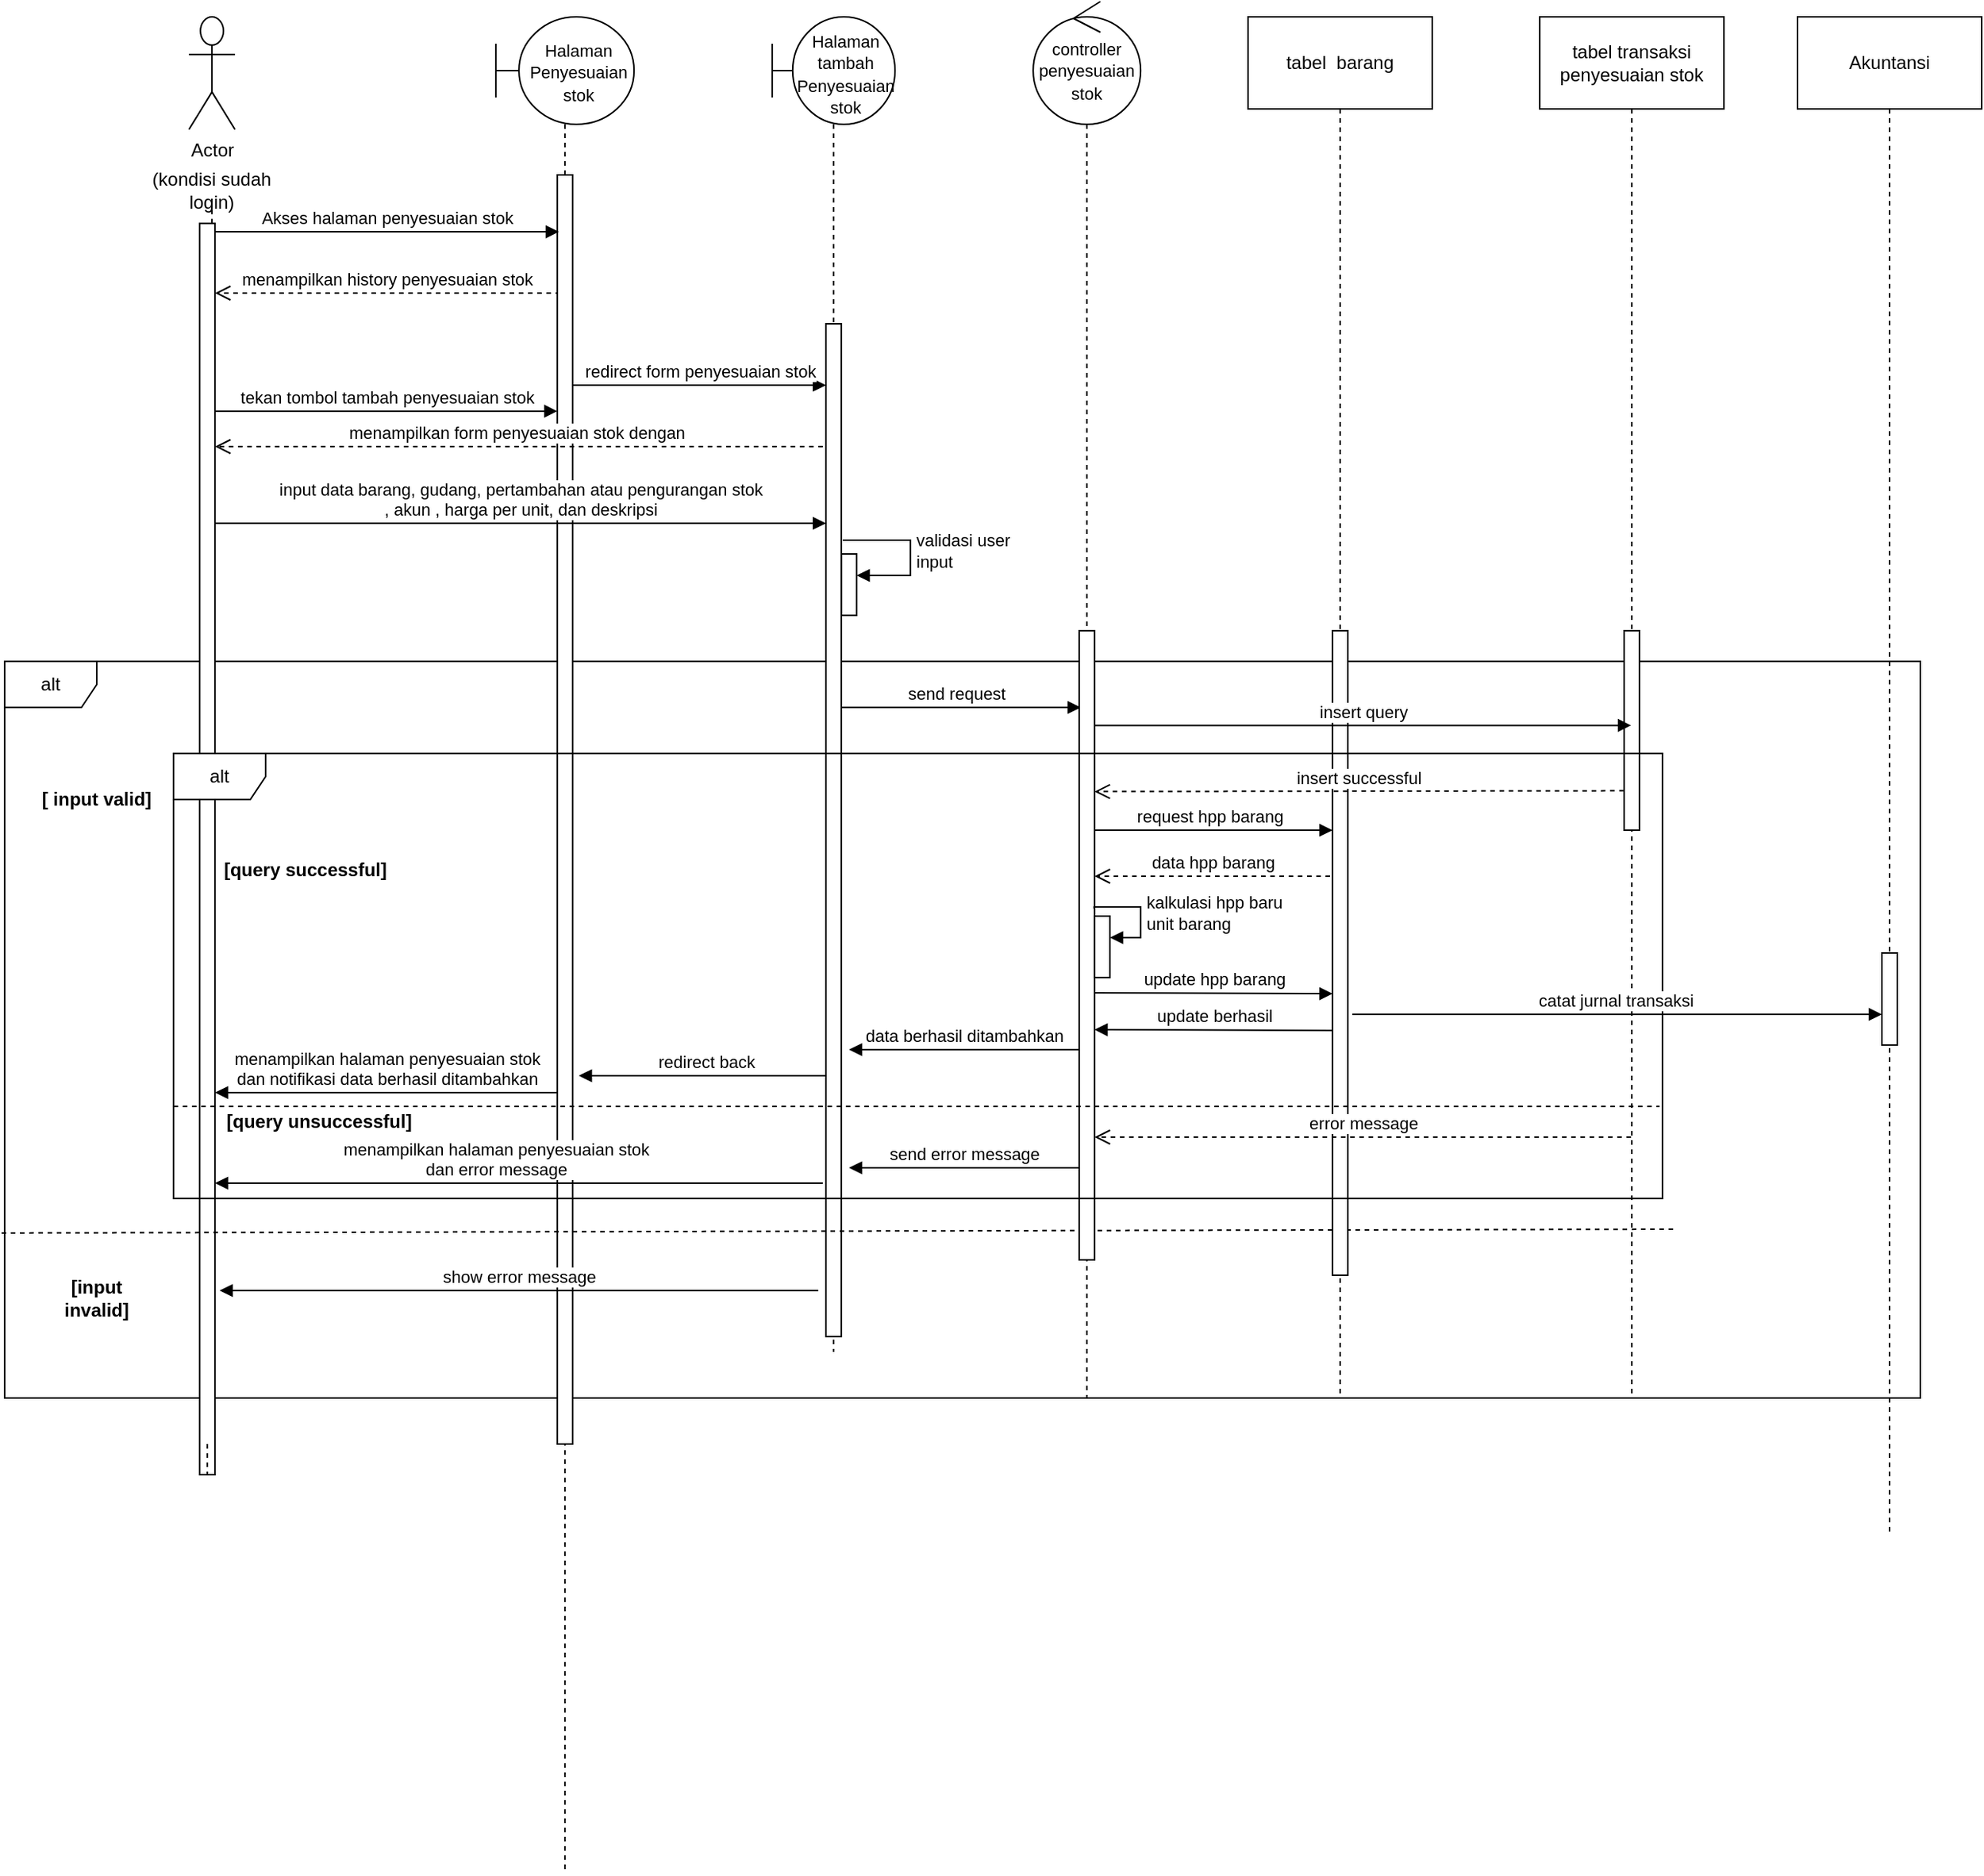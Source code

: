 <mxfile version="12.6.8" type="github">
  <diagram id="SEpVK1sIPcU3dHqcUe8w" name="Page-1">
    <mxGraphModel dx="2387" dy="1262" grid="1" gridSize="10" guides="1" tooltips="1" connect="1" arrows="1" fold="1" page="1" pageScale="1" pageWidth="1100" pageHeight="850" math="0" shadow="0">
      <root>
        <mxCell id="0"/>
        <mxCell id="1" parent="0"/>
        <mxCell id="bP-89cqmyBEEF8uvNgYl-36" value="alt" style="shape=umlFrame;whiteSpace=wrap;html=1;" vertex="1" parent="1">
          <mxGeometry x="542.08" y="510" width="1247.92" height="480" as="geometry"/>
        </mxCell>
        <mxCell id="bP-89cqmyBEEF8uvNgYl-69" value="redirect back" style="html=1;verticalAlign=bottom;endArrow=block;entryX=1.4;entryY=0.527;entryDx=0;entryDy=0;entryPerimeter=0;" edge="1" parent="1">
          <mxGeometry width="80" relative="1" as="geometry">
            <mxPoint x="1081.58" y="779.999" as="sourcePoint"/>
            <mxPoint x="916.08" y="779.999" as="targetPoint"/>
          </mxGeometry>
        </mxCell>
        <mxCell id="bP-89cqmyBEEF8uvNgYl-18" value="menampilkan history penyesuaian stok" style="html=1;verticalAlign=bottom;endArrow=open;dashed=1;endSize=8;exitX=0.186;exitY=0.27;exitDx=0;exitDy=0;exitPerimeter=0;" edge="1" parent="1">
          <mxGeometry relative="1" as="geometry">
            <mxPoint x="903.94" y="270" as="sourcePoint"/>
            <mxPoint x="679.08" y="270" as="targetPoint"/>
          </mxGeometry>
        </mxCell>
        <mxCell id="bP-89cqmyBEEF8uvNgYl-4" value="" style="shape=umlLifeline;participant=umlBoundary;perimeter=lifelinePerimeter;whiteSpace=wrap;html=1;container=1;collapsible=0;recursiveResize=0;verticalAlign=top;spacingTop=36;labelBackgroundColor=#ffffff;outlineConnect=0;size=70;" vertex="1" parent="1">
          <mxGeometry x="862.08" y="90" width="90" height="1210" as="geometry"/>
        </mxCell>
        <mxCell id="bP-89cqmyBEEF8uvNgYl-14" value="&lt;font style=&quot;font-size: 11px&quot;&gt;Halaman Penyesuaian stok&lt;/font&gt;" style="text;html=1;strokeColor=none;fillColor=none;align=center;verticalAlign=middle;whiteSpace=wrap;rounded=0;" vertex="1" parent="bP-89cqmyBEEF8uvNgYl-4">
          <mxGeometry x="34" y="26" width="40" height="20" as="geometry"/>
        </mxCell>
        <mxCell id="bP-89cqmyBEEF8uvNgYl-17" value="" style="html=1;points=[];perimeter=orthogonalPerimeter;" vertex="1" parent="bP-89cqmyBEEF8uvNgYl-4">
          <mxGeometry x="40" y="103" width="10" height="827" as="geometry"/>
        </mxCell>
        <mxCell id="bP-89cqmyBEEF8uvNgYl-5" value="" style="shape=umlLifeline;participant=umlBoundary;perimeter=lifelinePerimeter;whiteSpace=wrap;html=1;container=1;collapsible=0;recursiveResize=0;verticalAlign=top;spacingTop=36;labelBackgroundColor=#ffffff;outlineConnect=0;size=70;" vertex="1" parent="1">
          <mxGeometry x="1042.08" y="90" width="80" height="870" as="geometry"/>
        </mxCell>
        <mxCell id="bP-89cqmyBEEF8uvNgYl-30" value="validasi user &lt;br&gt;input" style="edgeStyle=orthogonalEdgeStyle;html=1;align=left;spacingLeft=2;endArrow=block;rounded=0;entryX=1;entryY=0.35;entryDx=0;entryDy=0;entryPerimeter=0;" edge="1" target="bP-89cqmyBEEF8uvNgYl-29" parent="bP-89cqmyBEEF8uvNgYl-5">
          <mxGeometry relative="1" as="geometry">
            <mxPoint x="46" y="341" as="sourcePoint"/>
            <Array as="points">
              <mxPoint x="90" y="341"/>
              <mxPoint x="90" y="364"/>
            </Array>
          </mxGeometry>
        </mxCell>
        <mxCell id="bP-89cqmyBEEF8uvNgYl-29" value="" style="html=1;points=[];perimeter=orthogonalPerimeter;" vertex="1" parent="bP-89cqmyBEEF8uvNgYl-5">
          <mxGeometry x="45" y="350" width="10" height="40" as="geometry"/>
        </mxCell>
        <mxCell id="bP-89cqmyBEEF8uvNgYl-23" value="" style="html=1;points=[];perimeter=orthogonalPerimeter;" vertex="1" parent="bP-89cqmyBEEF8uvNgYl-5">
          <mxGeometry x="35" y="200" width="10" height="660" as="geometry"/>
        </mxCell>
        <mxCell id="bP-89cqmyBEEF8uvNgYl-56" value="&lt;font style=&quot;font-size: 11px&quot;&gt;Halaman tambah Penyesuaian stok&lt;/font&gt;" style="text;html=1;strokeColor=none;fillColor=none;align=center;verticalAlign=middle;whiteSpace=wrap;rounded=0;" vertex="1" parent="bP-89cqmyBEEF8uvNgYl-5">
          <mxGeometry x="28" y="27" width="40" height="20" as="geometry"/>
        </mxCell>
        <mxCell id="bP-89cqmyBEEF8uvNgYl-6" value="tabel transaksi penyesuaian stok" style="shape=umlLifeline;perimeter=lifelinePerimeter;whiteSpace=wrap;html=1;container=1;collapsible=0;recursiveResize=0;outlineConnect=0;size=60;" vertex="1" parent="1">
          <mxGeometry x="1542.08" y="90" width="120" height="900" as="geometry"/>
        </mxCell>
        <mxCell id="bP-89cqmyBEEF8uvNgYl-41" value="" style="html=1;points=[];perimeter=orthogonalPerimeter;" vertex="1" parent="bP-89cqmyBEEF8uvNgYl-6">
          <mxGeometry x="55" y="400" width="10" height="130" as="geometry"/>
        </mxCell>
        <mxCell id="bP-89cqmyBEEF8uvNgYl-16" value="Akses halaman penyesuaian stok" style="html=1;verticalAlign=bottom;endArrow=block;entryX=0.1;entryY=0.109;entryDx=0;entryDy=0;entryPerimeter=0;" edge="1" parent="1">
          <mxGeometry width="80" relative="1" as="geometry">
            <mxPoint x="679.08" y="230.003" as="sourcePoint"/>
            <mxPoint x="903.08" y="230.003" as="targetPoint"/>
          </mxGeometry>
        </mxCell>
        <mxCell id="bP-89cqmyBEEF8uvNgYl-24" value="menampilkan form penyesuaian stok dengan&amp;nbsp;" style="html=1;verticalAlign=bottom;endArrow=open;dashed=1;endSize=8;" edge="1" parent="1">
          <mxGeometry relative="1" as="geometry">
            <mxPoint x="1075.08" y="370" as="sourcePoint"/>
            <mxPoint x="679.08" y="370" as="targetPoint"/>
          </mxGeometry>
        </mxCell>
        <mxCell id="bP-89cqmyBEEF8uvNgYl-25" value="input data barang, gudang, pertambahan atau pengurangan stok&lt;br&gt;, akun , harga per unit, dan deskripsi" style="html=1;verticalAlign=bottom;endArrow=block;" edge="1" parent="1">
          <mxGeometry width="80" relative="1" as="geometry">
            <mxPoint x="679.08" y="420.0" as="sourcePoint"/>
            <mxPoint x="1077.08" y="420" as="targetPoint"/>
          </mxGeometry>
        </mxCell>
        <mxCell id="bP-89cqmyBEEF8uvNgYl-27" value="redirect form penyesuaian stok" style="html=1;verticalAlign=bottom;endArrow=block;" edge="1" parent="1">
          <mxGeometry width="80" relative="1" as="geometry">
            <mxPoint x="912.08" y="330" as="sourcePoint"/>
            <mxPoint x="1077.08" y="330" as="targetPoint"/>
          </mxGeometry>
        </mxCell>
        <mxCell id="bP-89cqmyBEEF8uvNgYl-31" value="&lt;b&gt;[input invalid]&lt;/b&gt;" style="text;html=1;strokeColor=none;fillColor=none;align=center;verticalAlign=middle;whiteSpace=wrap;rounded=0;" vertex="1" parent="1">
          <mxGeometry x="562.08" y="900" width="80" height="50" as="geometry"/>
        </mxCell>
        <mxCell id="bP-89cqmyBEEF8uvNgYl-32" value="&lt;b&gt;[ input valid]&lt;/b&gt;" style="text;html=1;strokeColor=none;fillColor=none;align=center;verticalAlign=middle;whiteSpace=wrap;rounded=0;" vertex="1" parent="1">
          <mxGeometry x="562.08" y="570" width="80" height="60" as="geometry"/>
        </mxCell>
        <mxCell id="bP-89cqmyBEEF8uvNgYl-35" value="" style="group" vertex="1" connectable="0" parent="1">
          <mxGeometry x="632.08" y="90" width="90" height="950" as="geometry"/>
        </mxCell>
        <mxCell id="bP-89cqmyBEEF8uvNgYl-1" value="Actor" style="shape=umlActor;verticalLabelPosition=bottom;labelBackgroundColor=#ffffff;verticalAlign=top;html=1;outlineConnect=0;" vertex="1" parent="bP-89cqmyBEEF8uvNgYl-35">
          <mxGeometry x="30" width="30" height="73.421" as="geometry"/>
        </mxCell>
        <mxCell id="bP-89cqmyBEEF8uvNgYl-9" value="(kondisi sudah login)" style="text;html=1;strokeColor=none;fillColor=none;align=center;verticalAlign=middle;whiteSpace=wrap;rounded=0;" vertex="1" parent="bP-89cqmyBEEF8uvNgYl-35">
          <mxGeometry y="100.342" width="90" height="24.474" as="geometry"/>
        </mxCell>
        <mxCell id="bP-89cqmyBEEF8uvNgYl-19" value="" style="html=1;points=[];perimeter=orthogonalPerimeter;" vertex="1" parent="bP-89cqmyBEEF8uvNgYl-35">
          <mxGeometry x="37" y="134.61" width="10" height="815.39" as="geometry"/>
        </mxCell>
        <mxCell id="bP-89cqmyBEEF8uvNgYl-20" value="" style="endArrow=none;dashed=1;html=1;entryX=0.5;entryY=1;entryDx=0;entryDy=0;" edge="1" parent="bP-89cqmyBEEF8uvNgYl-35" target="bP-89cqmyBEEF8uvNgYl-19">
          <mxGeometry width="50" height="50" relative="1" as="geometry">
            <mxPoint x="42" y="930.0" as="sourcePoint"/>
            <mxPoint x="45" y="126.039" as="targetPoint"/>
          </mxGeometry>
        </mxCell>
        <mxCell id="bP-89cqmyBEEF8uvNgYl-8" value="" style="endArrow=none;dashed=1;html=1;entryX=0.5;entryY=1;entryDx=0;entryDy=0;" edge="1" parent="bP-89cqmyBEEF8uvNgYl-35" source="bP-89cqmyBEEF8uvNgYl-19" target="bP-89cqmyBEEF8uvNgYl-9">
          <mxGeometry width="50" height="50" relative="1" as="geometry">
            <mxPoint x="270" y="1015.658" as="sourcePoint"/>
            <mxPoint x="274" y="232.5" as="targetPoint"/>
          </mxGeometry>
        </mxCell>
        <mxCell id="bP-89cqmyBEEF8uvNgYl-22" value="tekan tombol tambah penyesuaian stok" style="html=1;verticalAlign=bottom;endArrow=block;entryX=0;entryY=0.431;entryDx=0;entryDy=0;entryPerimeter=0;" edge="1" parent="bP-89cqmyBEEF8uvNgYl-35">
          <mxGeometry width="80" relative="1" as="geometry">
            <mxPoint x="47" y="256.97" as="sourcePoint"/>
            <mxPoint x="270" y="256.97" as="targetPoint"/>
          </mxGeometry>
        </mxCell>
        <mxCell id="bP-89cqmyBEEF8uvNgYl-39" value="" style="endArrow=none;dashed=1;html=1;entryX=0.998;entryY=0.806;entryDx=0;entryDy=0;entryPerimeter=0;exitX=-0.002;exitY=0.71;exitDx=0;exitDy=0;exitPerimeter=0;" edge="1" parent="1">
          <mxGeometry width="50" height="50" relative="1" as="geometry">
            <mxPoint x="540" y="882.48" as="sourcePoint"/>
            <mxPoint x="1629.9" y="880.0" as="targetPoint"/>
          </mxGeometry>
        </mxCell>
        <mxCell id="bP-89cqmyBEEF8uvNgYl-48" value="request hpp barang" style="html=1;verticalAlign=bottom;endArrow=block;" edge="1" parent="1">
          <mxGeometry width="80" relative="1" as="geometry">
            <mxPoint x="1246.58" y="620.0" as="sourcePoint"/>
            <mxPoint x="1407.08" y="620" as="targetPoint"/>
          </mxGeometry>
        </mxCell>
        <mxCell id="bP-89cqmyBEEF8uvNgYl-49" value="tabel&amp;nbsp; barang" style="shape=umlLifeline;perimeter=lifelinePerimeter;whiteSpace=wrap;html=1;container=1;collapsible=0;recursiveResize=0;outlineConnect=0;size=60;" vertex="1" parent="1">
          <mxGeometry x="1352.08" y="90" width="120" height="900" as="geometry"/>
        </mxCell>
        <mxCell id="bP-89cqmyBEEF8uvNgYl-50" value="" style="html=1;points=[];perimeter=orthogonalPerimeter;" vertex="1" parent="bP-89cqmyBEEF8uvNgYl-49">
          <mxGeometry x="55" y="400" width="10" height="420" as="geometry"/>
        </mxCell>
        <mxCell id="bP-89cqmyBEEF8uvNgYl-40" value="send request&amp;nbsp;&amp;nbsp;" style="html=1;verticalAlign=bottom;endArrow=block;entryX=0.443;entryY=0.587;entryDx=0;entryDy=0;entryPerimeter=0;" edge="1" parent="1">
          <mxGeometry width="80" relative="1" as="geometry">
            <mxPoint x="1087.08" y="540" as="sourcePoint"/>
            <mxPoint x="1243.09" y="540" as="targetPoint"/>
          </mxGeometry>
        </mxCell>
        <mxCell id="bP-89cqmyBEEF8uvNgYl-51" value="data hpp barang" style="html=1;verticalAlign=bottom;endArrow=open;dashed=1;endSize=8;exitX=-0.158;exitY=0.572;exitDx=0;exitDy=0;exitPerimeter=0;" edge="1" parent="1">
          <mxGeometry relative="1" as="geometry">
            <mxPoint x="1405.5" y="650.0" as="sourcePoint"/>
            <mxPoint x="1252.08" y="650.0" as="targetPoint"/>
          </mxGeometry>
        </mxCell>
        <mxCell id="bP-89cqmyBEEF8uvNgYl-53" value="" style="shape=umlLifeline;participant=umlControl;perimeter=lifelinePerimeter;whiteSpace=wrap;html=1;container=1;collapsible=0;recursiveResize=0;verticalAlign=top;spacingTop=36;labelBackgroundColor=#ffffff;outlineConnect=0;size=80;" vertex="1" parent="1">
          <mxGeometry x="1212.08" y="80" width="70" height="910" as="geometry"/>
        </mxCell>
        <mxCell id="bP-89cqmyBEEF8uvNgYl-54" value="&lt;font style=&quot;font-size: 11px&quot;&gt;controller penyesuaian stok&lt;/font&gt;" style="text;html=1;strokeColor=none;fillColor=none;align=center;verticalAlign=middle;whiteSpace=wrap;rounded=0;" vertex="1" parent="bP-89cqmyBEEF8uvNgYl-53">
          <mxGeometry x="15" y="35" width="40" height="20" as="geometry"/>
        </mxCell>
        <mxCell id="bP-89cqmyBEEF8uvNgYl-55" value="" style="html=1;points=[];perimeter=orthogonalPerimeter;" vertex="1" parent="bP-89cqmyBEEF8uvNgYl-53">
          <mxGeometry x="30" y="410" width="10" height="410" as="geometry"/>
        </mxCell>
        <mxCell id="bP-89cqmyBEEF8uvNgYl-65" value="" style="html=1;points=[];perimeter=orthogonalPerimeter;" vertex="1" parent="bP-89cqmyBEEF8uvNgYl-53">
          <mxGeometry x="40" y="596" width="10" height="40" as="geometry"/>
        </mxCell>
        <mxCell id="bP-89cqmyBEEF8uvNgYl-52" value="update hpp barang" style="html=1;verticalAlign=bottom;endArrow=block;entryX=0;entryY=0.752;entryDx=0;entryDy=0;entryPerimeter=0;" edge="1" parent="1">
          <mxGeometry width="80" relative="1" as="geometry">
            <mxPoint x="1252.08" y="726" as="sourcePoint"/>
            <mxPoint x="1407.08" y="726.56" as="targetPoint"/>
          </mxGeometry>
        </mxCell>
        <mxCell id="bP-89cqmyBEEF8uvNgYl-60" value="insert query" style="html=1;verticalAlign=bottom;endArrow=block;" edge="1" parent="1">
          <mxGeometry width="80" relative="1" as="geometry">
            <mxPoint x="1252.08" y="551.71" as="sourcePoint"/>
            <mxPoint x="1601.58" y="551.71" as="targetPoint"/>
          </mxGeometry>
        </mxCell>
        <mxCell id="bP-89cqmyBEEF8uvNgYl-43" value="insert successful" style="html=1;verticalAlign=bottom;endArrow=open;dashed=1;endSize=8;exitX=-0.019;exitY=0.346;exitDx=0;exitDy=0;exitPerimeter=0;" edge="1" parent="1">
          <mxGeometry relative="1" as="geometry">
            <mxPoint x="1596.86" y="594.29" as="sourcePoint"/>
            <mxPoint x="1252.05" y="594.82" as="targetPoint"/>
          </mxGeometry>
        </mxCell>
        <mxCell id="bP-89cqmyBEEF8uvNgYl-66" value="kalkulasi hpp baru &lt;br&gt;unit barang" style="edgeStyle=orthogonalEdgeStyle;html=1;align=left;spacingLeft=2;endArrow=block;rounded=0;entryX=1.003;entryY=0.35;exitX=0.967;exitY=0.562;exitDx=0;exitDy=0;exitPerimeter=0;entryDx=0;entryDy=0;entryPerimeter=0;" edge="1" target="bP-89cqmyBEEF8uvNgYl-65" parent="1">
          <mxGeometry relative="1" as="geometry">
            <mxPoint x="1251.75" y="671.08" as="sourcePoint"/>
            <Array as="points">
              <mxPoint x="1252.08" y="670"/>
              <mxPoint x="1282.08" y="670"/>
              <mxPoint x="1282.08" y="690"/>
            </Array>
          </mxGeometry>
        </mxCell>
        <mxCell id="bP-89cqmyBEEF8uvNgYl-67" value="update berhasil" style="html=1;verticalAlign=bottom;endArrow=block;entryX=0;entryY=0.752;entryDx=0;entryDy=0;entryPerimeter=0;" edge="1" parent="1">
          <mxGeometry width="80" relative="1" as="geometry">
            <mxPoint x="1407.05" y="750.56" as="sourcePoint"/>
            <mxPoint x="1252.05" y="750" as="targetPoint"/>
          </mxGeometry>
        </mxCell>
        <mxCell id="bP-89cqmyBEEF8uvNgYl-68" value="data berhasil ditambahkan" style="html=1;verticalAlign=bottom;endArrow=block;entryX=0;entryY=0.752;entryDx=0;entryDy=0;entryPerimeter=0;" edge="1" parent="1">
          <mxGeometry width="80" relative="1" as="geometry">
            <mxPoint x="1242.08" y="763" as="sourcePoint"/>
            <mxPoint x="1092.08" y="763" as="targetPoint"/>
          </mxGeometry>
        </mxCell>
        <mxCell id="bP-89cqmyBEEF8uvNgYl-70" value="menampilkan halaman penyesuaian stok&lt;br&gt;dan notifikasi data berhasil ditambahkan" style="html=1;verticalAlign=bottom;endArrow=block;" edge="1" parent="1" target="bP-89cqmyBEEF8uvNgYl-19">
          <mxGeometry width="80" relative="1" as="geometry">
            <mxPoint x="902.08" y="791" as="sourcePoint"/>
            <mxPoint x="742.08" y="790.663" as="targetPoint"/>
          </mxGeometry>
        </mxCell>
        <mxCell id="bP-89cqmyBEEF8uvNgYl-74" value="error message" style="html=1;verticalAlign=bottom;endArrow=open;dashed=1;endSize=8;" edge="1" parent="1" source="bP-89cqmyBEEF8uvNgYl-6">
          <mxGeometry relative="1" as="geometry">
            <mxPoint x="1405.5" y="820" as="sourcePoint"/>
            <mxPoint x="1252.08" y="820" as="targetPoint"/>
          </mxGeometry>
        </mxCell>
        <mxCell id="bP-89cqmyBEEF8uvNgYl-75" value="send error message" style="html=1;verticalAlign=bottom;endArrow=block;entryX=0;entryY=0.752;entryDx=0;entryDy=0;entryPerimeter=0;" edge="1" parent="1">
          <mxGeometry width="80" relative="1" as="geometry">
            <mxPoint x="1242.08" y="840" as="sourcePoint"/>
            <mxPoint x="1092.08" y="840" as="targetPoint"/>
          </mxGeometry>
        </mxCell>
        <mxCell id="bP-89cqmyBEEF8uvNgYl-59" value="show error message" style="html=1;verticalAlign=bottom;endArrow=block;" edge="1" parent="1">
          <mxGeometry width="80" relative="1" as="geometry">
            <mxPoint x="1072.08" y="920" as="sourcePoint"/>
            <mxPoint x="682.08" y="920" as="targetPoint"/>
          </mxGeometry>
        </mxCell>
        <mxCell id="bP-89cqmyBEEF8uvNgYl-76" value="menampilkan halaman penyesuaian stok&lt;br&gt;dan error message" style="html=1;verticalAlign=bottom;endArrow=block;" edge="1" parent="1" target="bP-89cqmyBEEF8uvNgYl-19">
          <mxGeometry x="0.076" width="80" relative="1" as="geometry">
            <mxPoint x="1075.08" y="850" as="sourcePoint"/>
            <mxPoint x="852.08" y="850" as="targetPoint"/>
            <mxPoint as="offset"/>
          </mxGeometry>
        </mxCell>
        <mxCell id="bP-89cqmyBEEF8uvNgYl-73" value="" style="group" vertex="1" connectable="0" parent="1">
          <mxGeometry x="652.08" y="570" width="970" height="289.999" as="geometry"/>
        </mxCell>
        <mxCell id="bP-89cqmyBEEF8uvNgYl-63" value="alt" style="shape=umlFrame;whiteSpace=wrap;html=1;" vertex="1" parent="bP-89cqmyBEEF8uvNgYl-73">
          <mxGeometry width="970" height="289.999" as="geometry"/>
        </mxCell>
        <mxCell id="bP-89cqmyBEEF8uvNgYl-64" value="" style="endArrow=none;dashed=1;html=1;exitX=0;exitY=0.749;exitDx=0;exitDy=0;exitPerimeter=0;entryX=0.998;entryY=0.749;entryDx=0;entryDy=0;entryPerimeter=0;" edge="1" parent="bP-89cqmyBEEF8uvNgYl-73">
          <mxGeometry width="50" height="50" relative="1" as="geometry">
            <mxPoint y="229.999" as="sourcePoint"/>
            <mxPoint x="968.06" y="229.999" as="targetPoint"/>
          </mxGeometry>
        </mxCell>
        <mxCell id="bP-89cqmyBEEF8uvNgYl-45" value="&lt;b&gt;[query successful]&lt;/b&gt;" style="text;html=1;strokeColor=none;fillColor=none;align=center;verticalAlign=middle;whiteSpace=wrap;rounded=0;" vertex="1" parent="bP-89cqmyBEEF8uvNgYl-73">
          <mxGeometry x="29.998" y="49.997" width="112.464" height="51.428" as="geometry"/>
        </mxCell>
        <mxCell id="bP-89cqmyBEEF8uvNgYl-46" value="&lt;b&gt;[query unsuccessful]&lt;/b&gt;" style="text;html=1;strokeColor=none;fillColor=none;align=center;verticalAlign=middle;whiteSpace=wrap;rounded=0;" vertex="1" parent="bP-89cqmyBEEF8uvNgYl-73">
          <mxGeometry x="20" y="220" width="150" height="40" as="geometry"/>
        </mxCell>
        <mxCell id="bP-89cqmyBEEF8uvNgYl-89" value="catat jurnal transaksi&amp;nbsp;" style="html=1;verticalAlign=bottom;endArrow=block;" edge="1" parent="bP-89cqmyBEEF8uvNgYl-73" target="bP-89cqmyBEEF8uvNgYl-84">
          <mxGeometry width="80" relative="1" as="geometry">
            <mxPoint x="767.92" y="170" as="sourcePoint"/>
            <mxPoint x="847.92" y="170" as="targetPoint"/>
          </mxGeometry>
        </mxCell>
        <mxCell id="bP-89cqmyBEEF8uvNgYl-83" value="Akuntansi" style="shape=umlLifeline;perimeter=lifelinePerimeter;whiteSpace=wrap;html=1;container=1;collapsible=0;recursiveResize=0;outlineConnect=0;size=60;" vertex="1" parent="1">
          <mxGeometry x="1710" y="90" width="120" height="990" as="geometry"/>
        </mxCell>
        <mxCell id="bP-89cqmyBEEF8uvNgYl-84" value="" style="html=1;points=[];perimeter=orthogonalPerimeter;" vertex="1" parent="bP-89cqmyBEEF8uvNgYl-83">
          <mxGeometry x="55" y="610" width="10" height="60" as="geometry"/>
        </mxCell>
      </root>
    </mxGraphModel>
  </diagram>
</mxfile>
